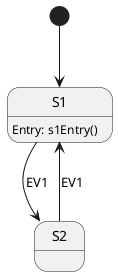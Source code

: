
@startuml

[*] --> S1

state S1 {
    S1:Entry: s1Entry()
}

state S2 {

}

S1 --> S2 : EV1
S2 --> S1 : EV1
@enduml
